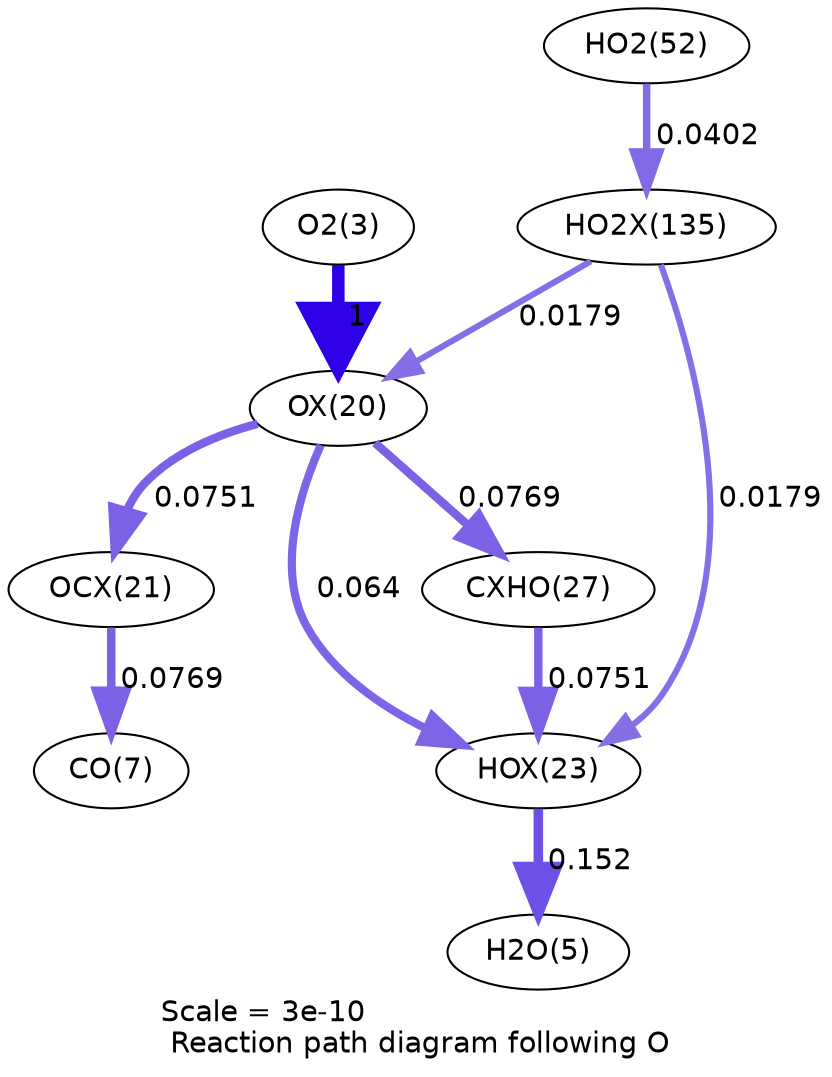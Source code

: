 digraph reaction_paths {
center=1;
s5 -> s24[fontname="Helvetica", penwidth=6, arrowsize=3, color="0.7, 1.5, 0.9"
, label=" 1"];
s24 -> s27[fontname="Helvetica", penwidth=3.92, arrowsize=1.96, color="0.7, 0.564, 0.9"
, label=" 0.064"];
s24 -> s29[fontname="Helvetica", penwidth=4.06, arrowsize=2.03, color="0.7, 0.577, 0.9"
, label=" 0.0769"];
s24 -> s25[fontname="Helvetica", penwidth=4.05, arrowsize=2.02, color="0.7, 0.575, 0.9"
, label=" 0.0751"];
s39 -> s24[fontname="Helvetica", penwidth=2.96, arrowsize=1.48, color="0.7, 0.518, 0.9"
, label=" 0.0179"];
s27 -> s7[fontname="Helvetica", penwidth=4.58, arrowsize=2.29, color="0.7, 0.652, 0.9"
, label=" 0.152"];
s29 -> s27[fontname="Helvetica", penwidth=4.05, arrowsize=2.02, color="0.7, 0.575, 0.9"
, label=" 0.0751"];
s39 -> s27[fontname="Helvetica", penwidth=2.96, arrowsize=1.48, color="0.7, 0.518, 0.9"
, label=" 0.0179"];
s25 -> s9[fontname="Helvetica", penwidth=4.06, arrowsize=2.03, color="0.7, 0.577, 0.9"
, label=" 0.0769"];
s21 -> s39[fontname="Helvetica", penwidth=3.57, arrowsize=1.79, color="0.7, 0.54, 0.9"
, label=" 0.0402"];
s5 [ fontname="Helvetica", label="O2(3)"];
s7 [ fontname="Helvetica", label="H2O(5)"];
s9 [ fontname="Helvetica", label="CO(7)"];
s21 [ fontname="Helvetica", label="HO2(52)"];
s24 [ fontname="Helvetica", label="OX(20)"];
s25 [ fontname="Helvetica", label="OCX(21)"];
s27 [ fontname="Helvetica", label="HOX(23)"];
s29 [ fontname="Helvetica", label="CXHO(27)"];
s39 [ fontname="Helvetica", label="HO2X(135)"];
 label = "Scale = 3e-10\l Reaction path diagram following O";
 fontname = "Helvetica";
}
